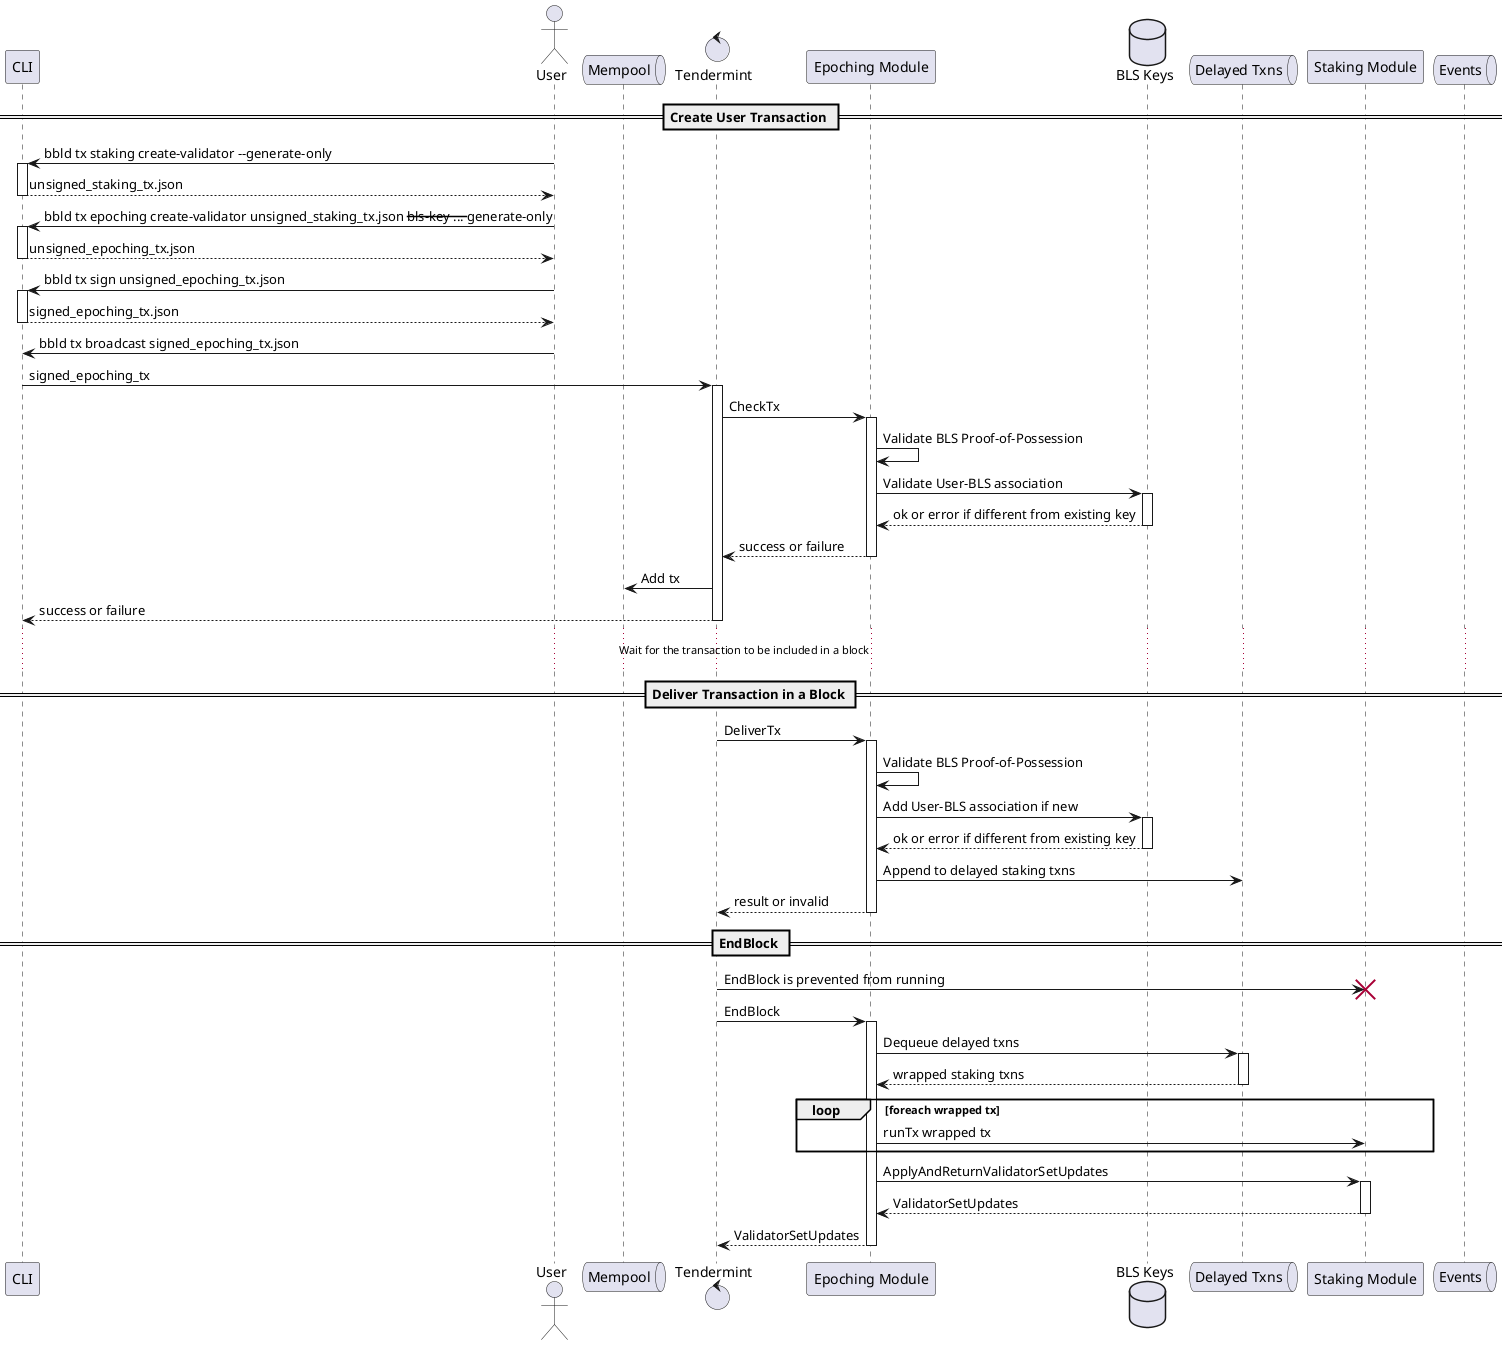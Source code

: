 @startuml Validator Registration
participant CLI
actor       User
queue       Mempool
control     Tendermint
participant "Epoching Module" as epoching
database    "BLS Keys"        as blskeys
queue       "Delayed Txns"    as delayedtx
participant "Staking Module"  as staking
queue       Events

== Create User Transaction ==

User -> CLI ++ : bbld tx staking create-validator --generate-only
return unsigned_staking_tx.json
User -> CLI ++ : bbld tx epoching create-validator unsigned_staking_tx.json --bls-key ... --generate-only
return unsigned_epoching_tx.json
User -> CLI ++ : bbld tx sign unsigned_epoching_tx.json
return signed_epoching_tx.json
User -> CLI    : bbld tx broadcast signed_epoching_tx.json


CLI -> Tendermint ++ : signed_epoching_tx
Tendermint -> epoching ++ : CheckTx
epoching -> epoching : Validate BLS Proof-of-Possession
epoching -> blskeys ++ : Validate User-BLS association
return ok or error if different from existing key
return success or failure
Tendermint -> Mempool : Add tx
return success or failure

... Wait for the transaction to be included in a block ...

== Deliver Transaction in a Block ==

Tendermint -> epoching ++ : DeliverTx
epoching -> epoching : Validate BLS Proof-of-Possession
epoching -> blskeys ++ : Add User-BLS association if new
return ok or error if different from existing key
epoching -> delayedtx : Append to delayed staking txns
return result or invalid

== EndBlock ==

Tendermint -> staking !! : EndBlock is prevented from running
Tendermint -> epoching ++ : EndBlock
epoching -> delayedtx ++ : Dequeue delayed txns
return wrapped staking txns
loop foreach wrapped tx
  epoching -> staking: runTx wrapped tx
end
epoching -> staking ++ : ApplyAndReturnValidatorSetUpdates
return ValidatorSetUpdates
return ValidatorSetUpdates

@enduml
